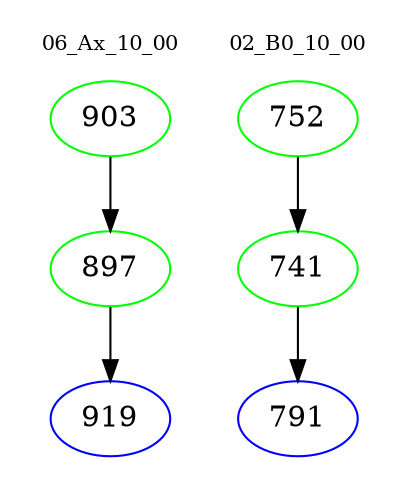 digraph{
subgraph cluster_0 {
color = white
label = "06_Ax_10_00";
fontsize=10;
T0_903 [label="903", color="green"]
T0_903 -> T0_897 [color="black"]
T0_897 [label="897", color="green"]
T0_897 -> T0_919 [color="black"]
T0_919 [label="919", color="blue"]
}
subgraph cluster_1 {
color = white
label = "02_B0_10_00";
fontsize=10;
T1_752 [label="752", color="green"]
T1_752 -> T1_741 [color="black"]
T1_741 [label="741", color="green"]
T1_741 -> T1_791 [color="black"]
T1_791 [label="791", color="blue"]
}
}
